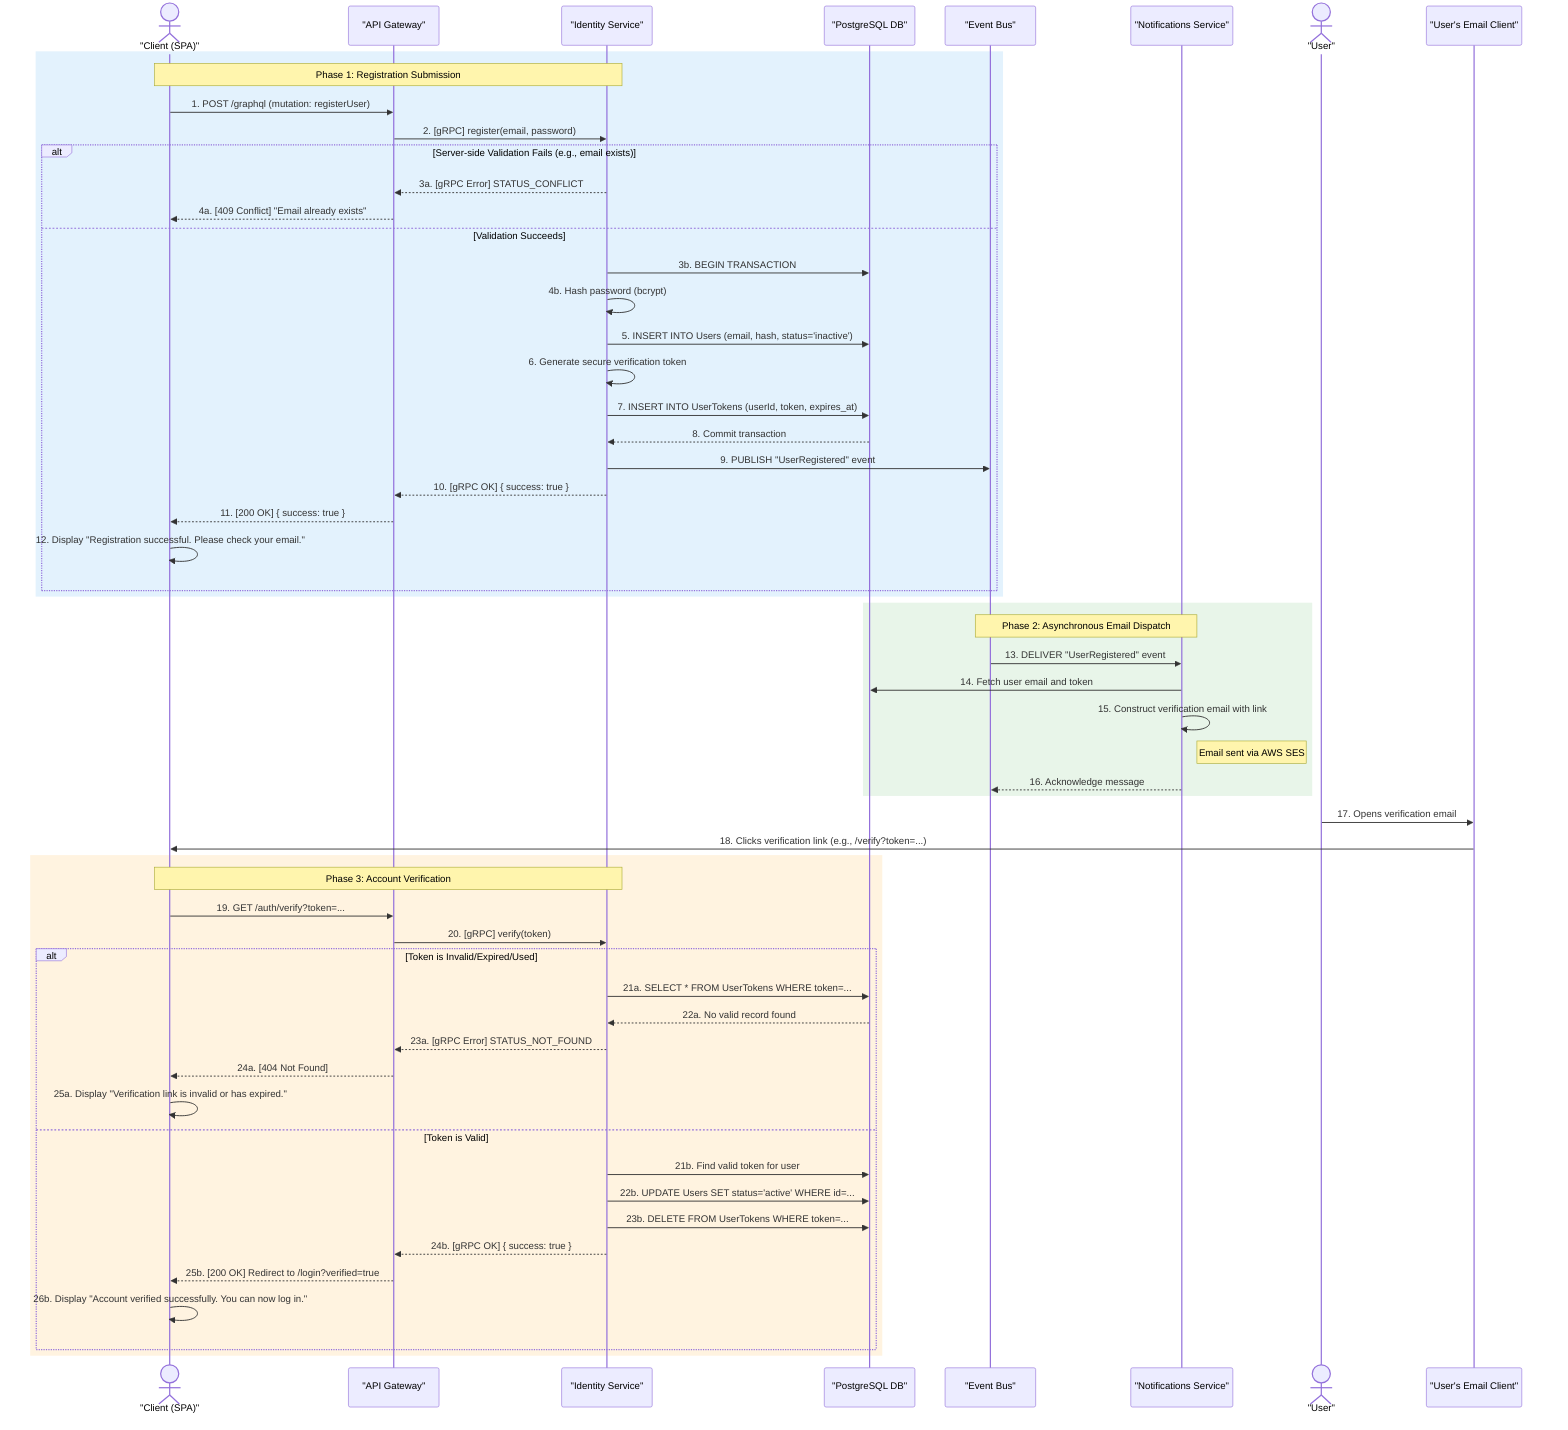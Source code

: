 sequenceDiagram
    actor Client as "Client (SPA)"
    participant APIGateway as "API Gateway"
    participant IdentityService as "Identity Service"
    participant DB as "PostgreSQL DB"
    participant EventBus as "Event Bus"
    participant NotificationsService as "Notifications Service"

    rect rgb(227, 242, 253)
        note over Client, IdentityService: Phase 1: Registration Submission
        Client->>APIGateway: 1. POST /graphql (mutation: registerUser)
        APIGateway->>IdentityService: 2. [gRPC] register(email, password)

        alt Server-side Validation Fails (e.g., email exists)
            IdentityService-->>APIGateway: 3a. [gRPC Error] STATUS_CONFLICT
            APIGateway-->>Client: 4a. [409 Conflict] "Email already exists"
        else Validation Succeeds
            IdentityService->>DB: 3b. BEGIN TRANSACTION
            IdentityService->>IdentityService: 4b. Hash password (bcrypt)
            IdentityService->>DB: 5. INSERT INTO Users (email, hash, status='inactive')
            IdentityService->>IdentityService: 6. Generate secure verification token
            IdentityService->>DB: 7. INSERT INTO UserTokens (userId, token, expires_at)
            DB-->>IdentityService: 8. Commit transaction
            IdentityService->>EventBus: 9. PUBLISH "UserRegistered" event
            IdentityService-->>APIGateway: 10. [gRPC OK] { success: true }
            APIGateway-->>Client: 11. [200 OK] { success: true }
            Client->>Client: 12. Display "Registration successful. Please check your email."
        end
    end

    rect rgb(232, 245, 233)
        note over EventBus, NotificationsService: Phase 2: Asynchronous Email Dispatch
        EventBus->>NotificationsService: 13. DELIVER "UserRegistered" event
        NotificationsService->>DB: 14. Fetch user email and token
        NotificationsService->>NotificationsService: 15. Construct verification email with link
        note right of NotificationsService: Email sent via AWS SES
        NotificationsService-->>EventBus: 16. Acknowledge message
    end

    actor User as "User"
    participant EmailClient as "User's Email Client"

    User->>EmailClient: 17. Opens verification email
    EmailClient->>Client: 18. Clicks verification link (e.g., /verify?token=...)

    rect rgb(255, 243, 224)
        note over Client, IdentityService: Phase 3: Account Verification
        Client->>APIGateway: 19. GET /auth/verify?token=...
        APIGateway->>IdentityService: 20. [gRPC] verify(token)

        alt Token is Invalid/Expired/Used
            IdentityService->>DB: 21a. SELECT * FROM UserTokens WHERE token=...
            DB-->>IdentityService: 22a. No valid record found
            IdentityService-->>APIGateway: 23a. [gRPC Error] STATUS_NOT_FOUND
            APIGateway-->>Client: 24a. [404 Not Found]
            Client->>Client: 25a. Display "Verification link is invalid or has expired."
        else Token is Valid
            IdentityService->>DB: 21b. Find valid token for user
            IdentityService->>DB: 22b. UPDATE Users SET status='active' WHERE id=...
            IdentityService->>DB: 23b. DELETE FROM UserTokens WHERE token=...
            IdentityService-->>APIGateway: 24b. [gRPC OK] { success: true }
            APIGateway-->>Client: 25b. [200 OK] Redirect to /login?verified=true
            Client->>Client: 26b. Display "Account verified successfully. You can now log in."
        end
    end